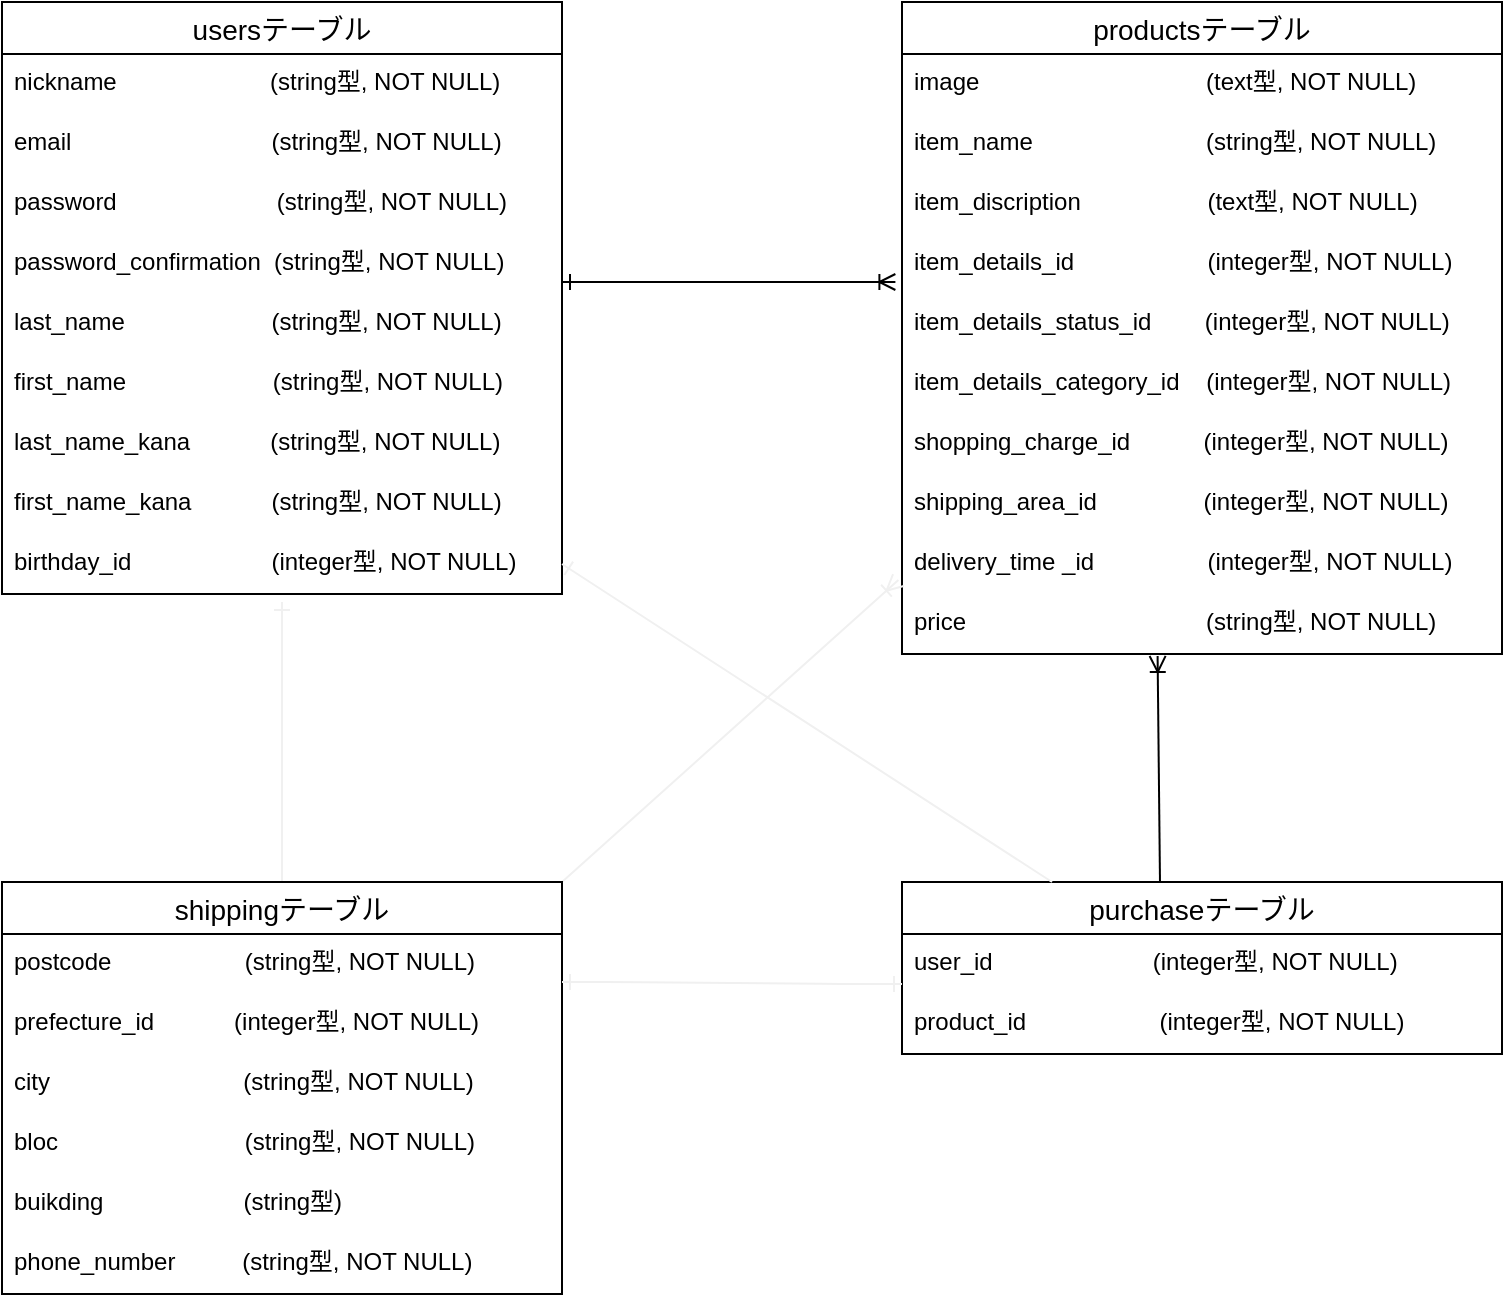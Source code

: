 <mxfile>
    <diagram id="9F_1pyMzjUEwLxZ1sSID" name="ページ1">
        <mxGraphModel dx="665" dy="1725" grid="1" gridSize="10" guides="1" tooltips="1" connect="1" arrows="1" fold="1" page="1" pageScale="1" pageWidth="827" pageHeight="1169" math="0" shadow="0">
            <root>
                <mxCell id="0"/>
                <mxCell id="1" parent="0"/>
                <mxCell id="42" value="productsテーブル" style="swimlane;fontStyle=0;childLayout=stackLayout;horizontal=1;startSize=26;horizontalStack=0;resizeParent=1;resizeParentMax=0;resizeLast=0;collapsible=1;marginBottom=0;align=center;fontSize=14;" parent="1" vertex="1">
                    <mxGeometry x="460" y="-1140" width="300" height="326" as="geometry"/>
                </mxCell>
                <mxCell id="44" value="image                                  (text型, NOT NULL)" style="text;strokeColor=none;fillColor=none;spacingLeft=4;spacingRight=4;overflow=hidden;rotatable=0;points=[[0,0.5],[1,0.5]];portConstraint=eastwest;fontSize=12;" parent="42" vertex="1">
                    <mxGeometry y="26" width="300" height="30" as="geometry"/>
                </mxCell>
                <mxCell id="46" value="item_name                          (string型, NOT NULL)" style="text;strokeColor=none;fillColor=none;spacingLeft=4;spacingRight=4;overflow=hidden;rotatable=0;points=[[0,0.5],[1,0.5]];portConstraint=eastwest;fontSize=12;" parent="42" vertex="1">
                    <mxGeometry y="56" width="300" height="30" as="geometry"/>
                </mxCell>
                <mxCell id="45" value="item_discription                   (text型, NOT NULL)" style="text;strokeColor=none;fillColor=none;spacingLeft=4;spacingRight=4;overflow=hidden;rotatable=0;points=[[0,0.5],[1,0.5]];portConstraint=eastwest;fontSize=12;" parent="42" vertex="1">
                    <mxGeometry y="86" width="300" height="30" as="geometry"/>
                </mxCell>
                <mxCell id="48" value="item_details_id                    (integer型, NOT NULL)" style="text;strokeColor=none;fillColor=none;spacingLeft=4;spacingRight=4;overflow=hidden;rotatable=0;points=[[0,0.5],[1,0.5]];portConstraint=eastwest;fontSize=12;" parent="42" vertex="1">
                    <mxGeometry y="116" width="300" height="30" as="geometry"/>
                </mxCell>
                <mxCell id="49" value="item_details_status_id        (integer型, NOT NULL)" style="text;strokeColor=none;fillColor=none;spacingLeft=4;spacingRight=4;overflow=hidden;rotatable=0;points=[[0,0.5],[1,0.5]];portConstraint=eastwest;fontSize=12;" parent="42" vertex="1">
                    <mxGeometry y="146" width="300" height="30" as="geometry"/>
                </mxCell>
                <mxCell id="50" value="item_details_category_id    (integer型, NOT NULL)" style="text;strokeColor=none;fillColor=none;spacingLeft=4;spacingRight=4;overflow=hidden;rotatable=0;points=[[0,0.5],[1,0.5]];portConstraint=eastwest;fontSize=12;" parent="42" vertex="1">
                    <mxGeometry y="176" width="300" height="30" as="geometry"/>
                </mxCell>
                <mxCell id="52" value="shopping_charge_id           (integer型, NOT NULL)" style="text;strokeColor=none;fillColor=none;spacingLeft=4;spacingRight=4;overflow=hidden;rotatable=0;points=[[0,0.5],[1,0.5]];portConstraint=eastwest;fontSize=12;" parent="42" vertex="1">
                    <mxGeometry y="206" width="300" height="30" as="geometry"/>
                </mxCell>
                <mxCell id="53" value="shipping_area_id                (integer型, NOT NULL)" style="text;strokeColor=none;fillColor=none;spacingLeft=4;spacingRight=4;overflow=hidden;rotatable=0;points=[[0,0.5],[1,0.5]];portConstraint=eastwest;fontSize=12;" parent="42" vertex="1">
                    <mxGeometry y="236" width="300" height="30" as="geometry"/>
                </mxCell>
                <mxCell id="54" value="delivery_time _id                 (integer型, NOT NULL)" style="text;strokeColor=none;fillColor=none;spacingLeft=4;spacingRight=4;overflow=hidden;rotatable=0;points=[[0,0.5],[1,0.5]];portConstraint=eastwest;fontSize=12;" parent="42" vertex="1">
                    <mxGeometry y="266" width="300" height="30" as="geometry"/>
                </mxCell>
                <mxCell id="66" value="price                                    (string型, NOT NULL)" style="text;strokeColor=none;fillColor=none;spacingLeft=4;spacingRight=4;overflow=hidden;rotatable=0;points=[[0,0.5],[1,0.5]];portConstraint=eastwest;fontSize=12;" parent="42" vertex="1">
                    <mxGeometry y="296" width="300" height="30" as="geometry"/>
                </mxCell>
                <mxCell id="55" value="usersテーブル" style="swimlane;fontStyle=0;childLayout=stackLayout;horizontal=1;startSize=26;horizontalStack=0;resizeParent=1;resizeParentMax=0;resizeLast=0;collapsible=1;marginBottom=0;align=center;fontSize=14;" parent="1" vertex="1">
                    <mxGeometry x="10" y="-1140" width="280" height="296" as="geometry"/>
                </mxCell>
                <mxCell id="56" value="nickname                       (string型, NOT NULL)" style="text;strokeColor=none;fillColor=none;spacingLeft=4;spacingRight=4;overflow=hidden;rotatable=0;points=[[0,0.5],[1,0.5]];portConstraint=eastwest;fontSize=12;" parent="55" vertex="1">
                    <mxGeometry y="26" width="280" height="30" as="geometry"/>
                </mxCell>
                <mxCell id="57" value="email                              (string型, NOT NULL)" style="text;strokeColor=none;fillColor=none;spacingLeft=4;spacingRight=4;overflow=hidden;rotatable=0;points=[[0,0.5],[1,0.5]];portConstraint=eastwest;fontSize=12;" parent="55" vertex="1">
                    <mxGeometry y="56" width="280" height="30" as="geometry"/>
                </mxCell>
                <mxCell id="58" value="password                        (string型, NOT NULL)" style="text;strokeColor=none;fillColor=none;spacingLeft=4;spacingRight=4;overflow=hidden;rotatable=0;points=[[0,0.5],[1,0.5]];portConstraint=eastwest;fontSize=12;" parent="55" vertex="1">
                    <mxGeometry y="86" width="280" height="30" as="geometry"/>
                </mxCell>
                <mxCell id="59" value="password_confirmation  (string型, NOT NULL)" style="text;strokeColor=none;fillColor=none;spacingLeft=4;spacingRight=4;overflow=hidden;rotatable=0;points=[[0,0.5],[1,0.5]];portConstraint=eastwest;fontSize=12;" parent="55" vertex="1">
                    <mxGeometry y="116" width="280" height="30" as="geometry"/>
                </mxCell>
                <mxCell id="60" value="last_name                      (string型, NOT NULL)" style="text;strokeColor=none;fillColor=none;spacingLeft=4;spacingRight=4;overflow=hidden;rotatable=0;points=[[0,0.5],[1,0.5]];portConstraint=eastwest;fontSize=12;" parent="55" vertex="1">
                    <mxGeometry y="146" width="280" height="30" as="geometry"/>
                </mxCell>
                <mxCell id="61" value="first_name                      (string型, NOT NULL)" style="text;strokeColor=none;fillColor=none;spacingLeft=4;spacingRight=4;overflow=hidden;rotatable=0;points=[[0,0.5],[1,0.5]];portConstraint=eastwest;fontSize=12;" parent="55" vertex="1">
                    <mxGeometry y="176" width="280" height="30" as="geometry"/>
                </mxCell>
                <mxCell id="62" value="last_name_kana            (string型, NOT NULL)" style="text;strokeColor=none;fillColor=none;spacingLeft=4;spacingRight=4;overflow=hidden;rotatable=0;points=[[0,0.5],[1,0.5]];portConstraint=eastwest;fontSize=12;" parent="55" vertex="1">
                    <mxGeometry y="206" width="280" height="30" as="geometry"/>
                </mxCell>
                <mxCell id="63" value="first_name_kana            (string型, NOT NULL)" style="text;strokeColor=none;fillColor=none;spacingLeft=4;spacingRight=4;overflow=hidden;rotatable=0;points=[[0,0.5],[1,0.5]];portConstraint=eastwest;fontSize=12;" parent="55" vertex="1">
                    <mxGeometry y="236" width="280" height="30" as="geometry"/>
                </mxCell>
                <mxCell id="64" value="birthday_id                     (integer型, NOT NULL)" style="text;strokeColor=none;fillColor=none;spacingLeft=4;spacingRight=4;overflow=hidden;rotatable=0;points=[[0,0.5],[1,0.5]];portConstraint=eastwest;fontSize=12;" parent="55" vertex="1">
                    <mxGeometry y="266" width="280" height="30" as="geometry"/>
                </mxCell>
                <mxCell id="158" style="edgeStyle=none;rounded=0;orthogonalLoop=1;jettySize=auto;html=1;exitX=1;exitY=0;exitDx=0;exitDy=0;sourcePerimeterSpacing=-15;endArrow=ERoneToMany;endFill=0;targetPerimeterSpacing=12;strokeColor=#f0f0f0;entryX=-0.006;entryY=0.767;entryDx=0;entryDy=0;entryPerimeter=0;" parent="1" source="67" target="54" edge="1">
                    <mxGeometry relative="1" as="geometry">
                        <mxPoint x="450" y="-850" as="targetPoint"/>
                    </mxGeometry>
                </mxCell>
                <mxCell id="160" style="edgeStyle=none;rounded=0;orthogonalLoop=1;jettySize=auto;html=1;sourcePerimeterSpacing=-15;endArrow=ERone;endFill=0;targetPerimeterSpacing=12;strokeColor=#f0f0f0;" parent="1" source="67" edge="1">
                    <mxGeometry relative="1" as="geometry">
                        <mxPoint x="150" y="-840" as="targetPoint"/>
                    </mxGeometry>
                </mxCell>
                <mxCell id="67" value="shippingテーブル" style="swimlane;fontStyle=0;childLayout=stackLayout;horizontal=1;startSize=26;horizontalStack=0;resizeParent=1;resizeParentMax=0;resizeLast=0;collapsible=1;marginBottom=0;align=center;fontSize=14;" parent="1" vertex="1">
                    <mxGeometry x="10" y="-700" width="280" height="206" as="geometry"/>
                </mxCell>
                <mxCell id="68" value="postcode                    (string型, NOT NULL)" style="text;strokeColor=none;fillColor=none;spacingLeft=4;spacingRight=4;overflow=hidden;rotatable=0;points=[[0,0.5],[1,0.5]];portConstraint=eastwest;fontSize=12;" parent="67" vertex="1">
                    <mxGeometry y="26" width="280" height="30" as="geometry"/>
                </mxCell>
                <mxCell id="70" value="prefecture_id            (integer型, NOT NULL)" style="text;strokeColor=none;fillColor=none;spacingLeft=4;spacingRight=4;overflow=hidden;rotatable=0;points=[[0,0.5],[1,0.5]];portConstraint=eastwest;fontSize=12;" parent="67" vertex="1">
                    <mxGeometry y="56" width="280" height="30" as="geometry"/>
                </mxCell>
                <mxCell id="71" value="city                             (string型, NOT NULL)" style="text;strokeColor=none;fillColor=none;spacingLeft=4;spacingRight=4;overflow=hidden;rotatable=0;points=[[0,0.5],[1,0.5]];portConstraint=eastwest;fontSize=12;" parent="67" vertex="1">
                    <mxGeometry y="86" width="280" height="30" as="geometry"/>
                </mxCell>
                <mxCell id="72" value="bloc                            (string型, NOT NULL)" style="text;strokeColor=none;fillColor=none;spacingLeft=4;spacingRight=4;overflow=hidden;rotatable=0;points=[[0,0.5],[1,0.5]];portConstraint=eastwest;fontSize=12;" parent="67" vertex="1">
                    <mxGeometry y="116" width="280" height="30" as="geometry"/>
                </mxCell>
                <mxCell id="73" value="buikding                     (string型)" style="text;strokeColor=none;fillColor=none;spacingLeft=4;spacingRight=4;overflow=hidden;rotatable=0;points=[[0,0.5],[1,0.5]];portConstraint=eastwest;fontSize=12;" parent="67" vertex="1">
                    <mxGeometry y="146" width="280" height="30" as="geometry"/>
                </mxCell>
                <mxCell id="74" value="phone_number          (string型, NOT NULL)" style="text;strokeColor=none;fillColor=none;spacingLeft=4;spacingRight=4;overflow=hidden;rotatable=0;points=[[0,0.5],[1,0.5]];portConstraint=eastwest;fontSize=12;" parent="67" vertex="1">
                    <mxGeometry y="176" width="280" height="30" as="geometry"/>
                </mxCell>
                <mxCell id="157" style="edgeStyle=none;rounded=0;orthogonalLoop=1;jettySize=auto;html=1;entryX=0.426;entryY=1.033;entryDx=0;entryDy=0;entryPerimeter=0;sourcePerimeterSpacing=-15;targetPerimeterSpacing=12;endArrow=ERoneToMany;endFill=0;exitX=0.43;exitY=0;exitDx=0;exitDy=0;exitPerimeter=0;" parent="1" source="77" target="66" edge="1">
                    <mxGeometry relative="1" as="geometry">
                        <mxPoint x="588" y="-710" as="sourcePoint"/>
                    </mxGeometry>
                </mxCell>
                <mxCell id="77" value="purchaseテーブル" style="swimlane;fontStyle=0;childLayout=stackLayout;horizontal=1;startSize=26;horizontalStack=0;resizeParent=1;resizeParentMax=0;resizeLast=0;collapsible=1;marginBottom=0;align=center;fontSize=14;" parent="1" vertex="1">
                    <mxGeometry x="460" y="-700" width="300" height="86" as="geometry"/>
                </mxCell>
                <mxCell id="78" value="user_id                        (integer型, NOT NULL)" style="text;strokeColor=none;fillColor=none;spacingLeft=4;spacingRight=4;overflow=hidden;rotatable=0;points=[[0,0.5],[1,0.5]];portConstraint=eastwest;fontSize=12;" parent="77" vertex="1">
                    <mxGeometry y="26" width="300" height="30" as="geometry"/>
                </mxCell>
                <mxCell id="79" value="product_id                    (integer型, NOT NULL)" style="text;strokeColor=none;fillColor=none;spacingLeft=4;spacingRight=4;overflow=hidden;rotatable=0;points=[[0,0.5],[1,0.5]];portConstraint=eastwest;fontSize=12;" parent="77" vertex="1">
                    <mxGeometry y="56" width="300" height="30" as="geometry"/>
                </mxCell>
                <mxCell id="113" value="" style="edgeStyle=entityRelationEdgeStyle;fontSize=12;html=1;endArrow=ERoneToMany;startArrow=ERone;entryX=-0.011;entryY=0.8;entryDx=0;entryDy=0;entryPerimeter=0;startFill=0;endFill=0;" parent="1" target="48" edge="1">
                    <mxGeometry width="100" height="100" relative="1" as="geometry">
                        <mxPoint x="290" y="-1000" as="sourcePoint"/>
                        <mxPoint x="440" y="-1000" as="targetPoint"/>
                    </mxGeometry>
                </mxCell>
                <mxCell id="159" value="" style="edgeStyle=entityRelationEdgeStyle;fontSize=12;html=1;endArrow=ERone;startArrow=ERone;strokeColor=#f0f0f0;startFill=0;endFill=0;" parent="1" edge="1">
                    <mxGeometry width="100" height="100" relative="1" as="geometry">
                        <mxPoint x="290" y="-650" as="sourcePoint"/>
                        <mxPoint x="460" y="-649" as="targetPoint"/>
                    </mxGeometry>
                </mxCell>
                <mxCell id="161" style="edgeStyle=none;rounded=0;orthogonalLoop=1;jettySize=auto;html=1;exitX=1;exitY=0.5;exitDx=0;exitDy=0;entryX=0.25;entryY=0;entryDx=0;entryDy=0;startArrow=ERone;startFill=0;sourcePerimeterSpacing=-15;endArrow=none;endFill=0;targetPerimeterSpacing=12;strokeColor=#f0f0f0;" parent="1" source="64" target="77" edge="1">
                    <mxGeometry relative="1" as="geometry"/>
                </mxCell>
            </root>
        </mxGraphModel>
    </diagram>
</mxfile>